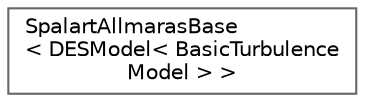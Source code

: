 digraph "Graphical Class Hierarchy"
{
 // LATEX_PDF_SIZE
  bgcolor="transparent";
  edge [fontname=Helvetica,fontsize=10,labelfontname=Helvetica,labelfontsize=10];
  node [fontname=Helvetica,fontsize=10,shape=box,height=0.2,width=0.4];
  rankdir="LR";
  Node0 [id="Node000000",label="SpalartAllmarasBase\l\< DESModel\< BasicTurbulence\lModel \> \>",height=0.2,width=0.4,color="grey40", fillcolor="white", style="filled",URL="$classFoam_1_1LESModels_1_1SpalartAllmarasBase.html",tooltip=" "];
}
